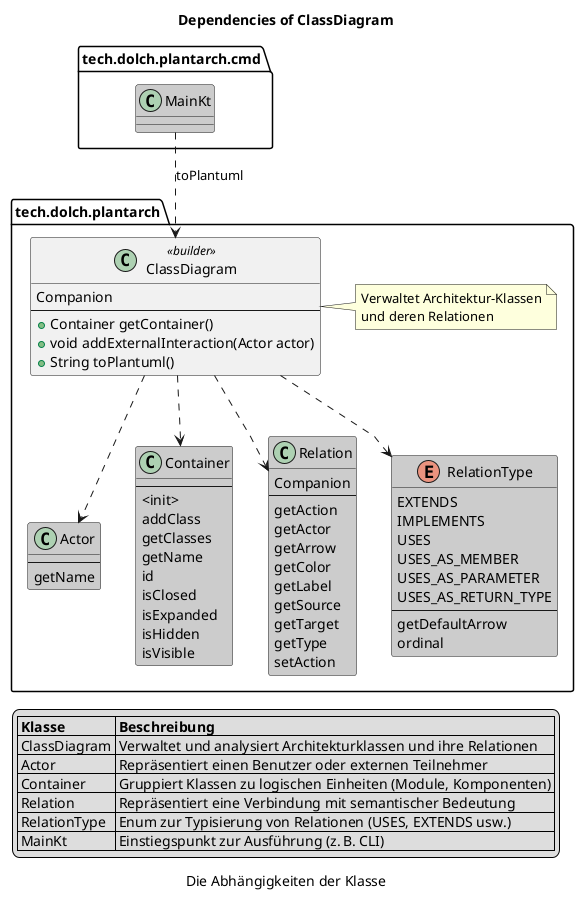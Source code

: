 @startuml

set namespaceSeparator ::
package tech.dolch.plantarch{
    class tech.dolch.plantarch::Actor #ccc {
        --
        getName
    }
    class tech.dolch.plantarch::ClassDiagram <<builder>> {
        Companion
        --
        +Container getContainer()
        +void addExternalInteraction(Actor actor)
        +String toPlantuml()
    }

    class tech.dolch.plantarch::Container #ccc {
        --
        <init>
        addClass
        getClasses
        getName
        id
        isClosed
        isExpanded
        isHidden
        isVisible
    }
    class tech.dolch.plantarch::Relation #ccc {
        Companion
        --
        getAction
        getActor
        getArrow
        getColor
        getLabel
        getSource
        getTarget
        getType
        setAction
    }
    enum tech.dolch.plantarch::RelationType #ccc {
        EXTENDS
        IMPLEMENTS
        USES
        USES_AS_MEMBER
        USES_AS_PARAMETER
        USES_AS_RETURN_TYPE
        --
        getDefaultArrow
        ordinal
    }
    note right of ClassDiagram
      Verwaltet Architektur-Klassen
      und deren Relationen
    end note
}
package tech.dolch.plantarch.cmd{
    class tech.dolch.plantarch.cmd::MainKt #ccc
}

tech.dolch.plantarch::ClassDiagram ..> tech.dolch.plantarch::Actor
tech.dolch.plantarch::ClassDiagram ..> tech.dolch.plantarch::Container
tech.dolch.plantarch::ClassDiagram ..> tech.dolch.plantarch::Relation
tech.dolch.plantarch::ClassDiagram ..> tech.dolch.plantarch::RelationType
tech.dolch.plantarch.cmd::MainKt ..> tech.dolch.plantarch::ClassDiagram :toPlantuml

title
Dependencies of ClassDiagram
endtitle
caption
Die Abhängigkeiten der Klasse
endcaption
skinparam linetype polyline


legend bottom
|= Klasse |= Beschreibung |
| ClassDiagram | Verwaltet und analysiert Architekturklassen und ihre Relationen |
| Actor | Repräsentiert einen Benutzer oder externen Teilnehmer |
| Container | Gruppiert Klassen zu logischen Einheiten (Module, Komponenten) |
| Relation | Repräsentiert eine Verbindung mit semantischer Bedeutung |
| RelationType | Enum zur Typisierung von Relationen (USES, EXTENDS usw.) |
| MainKt | Einstiegspunkt zur Ausführung (z. B. CLI) |
endlegend

@enduml